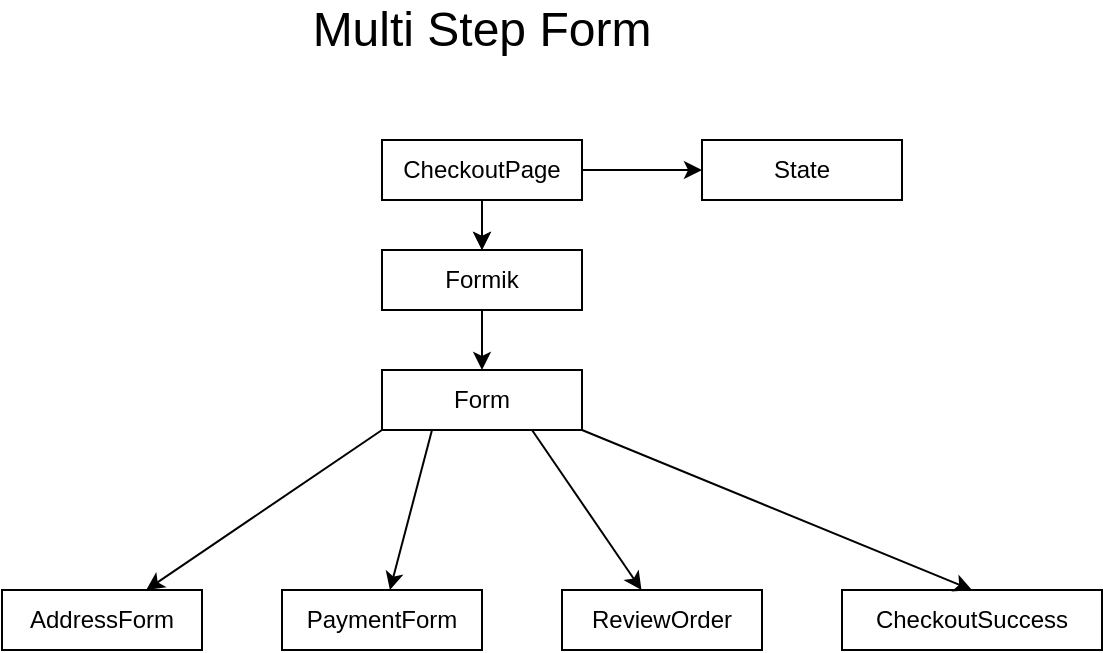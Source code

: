 <mxfile>
    <diagram id="GQv6DaVA4uOkgyHfXdGu" name="Page-1">
        <mxGraphModel dx="684" dy="375" grid="1" gridSize="10" guides="1" tooltips="1" connect="1" arrows="1" fold="1" page="1" pageScale="1" pageWidth="850" pageHeight="1100" math="0" shadow="0">
            <root>
                <mxCell id="0"/>
                <mxCell id="1" parent="0"/>
                <mxCell id="Pnkz5HfRMbZ75r3Y_8Te-59" value="" style="edgeStyle=orthogonalEdgeStyle;rounded=0;orthogonalLoop=1;jettySize=auto;html=1;" parent="1" source="Pnkz5HfRMbZ75r3Y_8Te-52" target="Pnkz5HfRMbZ75r3Y_8Te-58" edge="1">
                    <mxGeometry relative="1" as="geometry"/>
                </mxCell>
                <mxCell id="Pnkz5HfRMbZ75r3Y_8Te-63" value="" style="edgeStyle=orthogonalEdgeStyle;rounded=0;orthogonalLoop=1;jettySize=auto;html=1;" parent="1" source="Pnkz5HfRMbZ75r3Y_8Te-52" target="Pnkz5HfRMbZ75r3Y_8Te-58" edge="1">
                    <mxGeometry relative="1" as="geometry"/>
                </mxCell>
                <mxCell id="10" style="edgeStyle=none;html=1;" parent="1" source="Pnkz5HfRMbZ75r3Y_8Te-52" target="9" edge="1">
                    <mxGeometry relative="1" as="geometry"/>
                </mxCell>
                <mxCell id="Pnkz5HfRMbZ75r3Y_8Te-52" value="CheckoutPage" style="text;html=1;strokeColor=default;fillColor=none;align=center;verticalAlign=middle;whiteSpace=wrap;rounded=0;" parent="1" vertex="1">
                    <mxGeometry x="290" y="120" width="100" height="30" as="geometry"/>
                </mxCell>
                <mxCell id="Pnkz5HfRMbZ75r3Y_8Te-65" value="" style="edgeStyle=orthogonalEdgeStyle;rounded=0;orthogonalLoop=1;jettySize=auto;html=1;" parent="1" source="Pnkz5HfRMbZ75r3Y_8Te-58" target="Pnkz5HfRMbZ75r3Y_8Te-64" edge="1">
                    <mxGeometry relative="1" as="geometry"/>
                </mxCell>
                <mxCell id="Pnkz5HfRMbZ75r3Y_8Te-58" value="Formik" style="text;html=1;strokeColor=default;fillColor=none;align=center;verticalAlign=middle;whiteSpace=wrap;rounded=0;" parent="1" vertex="1">
                    <mxGeometry x="290" y="175" width="100" height="30" as="geometry"/>
                </mxCell>
                <mxCell id="3" value="" style="edgeStyle=none;html=1;exitX=0;exitY=1;exitDx=0;exitDy=0;" parent="1" source="Pnkz5HfRMbZ75r3Y_8Te-64" target="2" edge="1">
                    <mxGeometry relative="1" as="geometry"/>
                </mxCell>
                <mxCell id="5" value="" style="edgeStyle=none;html=1;exitX=0.25;exitY=1;exitDx=0;exitDy=0;" parent="1" source="Pnkz5HfRMbZ75r3Y_8Te-64" target="4" edge="1">
                    <mxGeometry relative="1" as="geometry">
                        <mxPoint x="320" y="260" as="sourcePoint"/>
                    </mxGeometry>
                </mxCell>
                <mxCell id="7" value="" style="edgeStyle=none;html=1;exitX=0.75;exitY=1;exitDx=0;exitDy=0;" parent="1" source="Pnkz5HfRMbZ75r3Y_8Te-64" target="6" edge="1">
                    <mxGeometry relative="1" as="geometry"/>
                </mxCell>
                <mxCell id="18" style="edgeStyle=none;html=1;exitX=1;exitY=1;exitDx=0;exitDy=0;entryX=0.5;entryY=0;entryDx=0;entryDy=0;" edge="1" parent="1" source="Pnkz5HfRMbZ75r3Y_8Te-64" target="17">
                    <mxGeometry relative="1" as="geometry"/>
                </mxCell>
                <mxCell id="Pnkz5HfRMbZ75r3Y_8Te-64" value="Form" style="text;html=1;strokeColor=default;fillColor=none;align=center;verticalAlign=middle;whiteSpace=wrap;rounded=0;" parent="1" vertex="1">
                    <mxGeometry x="290" y="235" width="100" height="30" as="geometry"/>
                </mxCell>
                <mxCell id="2" value="AddressForm" style="text;html=1;strokeColor=default;fillColor=none;align=center;verticalAlign=middle;whiteSpace=wrap;rounded=0;" parent="1" vertex="1">
                    <mxGeometry x="100" y="345" width="100" height="30" as="geometry"/>
                </mxCell>
                <mxCell id="4" value="PaymentForm" style="text;html=1;strokeColor=default;fillColor=none;align=center;verticalAlign=middle;whiteSpace=wrap;rounded=0;" parent="1" vertex="1">
                    <mxGeometry x="240" y="345" width="100" height="30" as="geometry"/>
                </mxCell>
                <mxCell id="6" value="ReviewOrder" style="text;html=1;strokeColor=default;fillColor=none;align=center;verticalAlign=middle;whiteSpace=wrap;rounded=0;" parent="1" vertex="1">
                    <mxGeometry x="380" y="345" width="100" height="30" as="geometry"/>
                </mxCell>
                <mxCell id="9" value="State" style="text;html=1;strokeColor=default;fillColor=none;align=center;verticalAlign=middle;whiteSpace=wrap;rounded=0;" parent="1" vertex="1">
                    <mxGeometry x="450" y="120" width="100" height="30" as="geometry"/>
                </mxCell>
                <mxCell id="17" value="CheckoutSuccess" style="text;html=1;strokeColor=default;fillColor=none;align=center;verticalAlign=middle;whiteSpace=wrap;rounded=0;" vertex="1" parent="1">
                    <mxGeometry x="520" y="345" width="130" height="30" as="geometry"/>
                </mxCell>
                <mxCell id="19" value="Multi Step Form" style="text;html=1;strokeColor=none;fillColor=none;align=center;verticalAlign=middle;whiteSpace=wrap;rounded=0;fontSize=24;" vertex="1" parent="1">
                    <mxGeometry x="180" y="50" width="320" height="30" as="geometry"/>
                </mxCell>
            </root>
        </mxGraphModel>
    </diagram>
</mxfile>